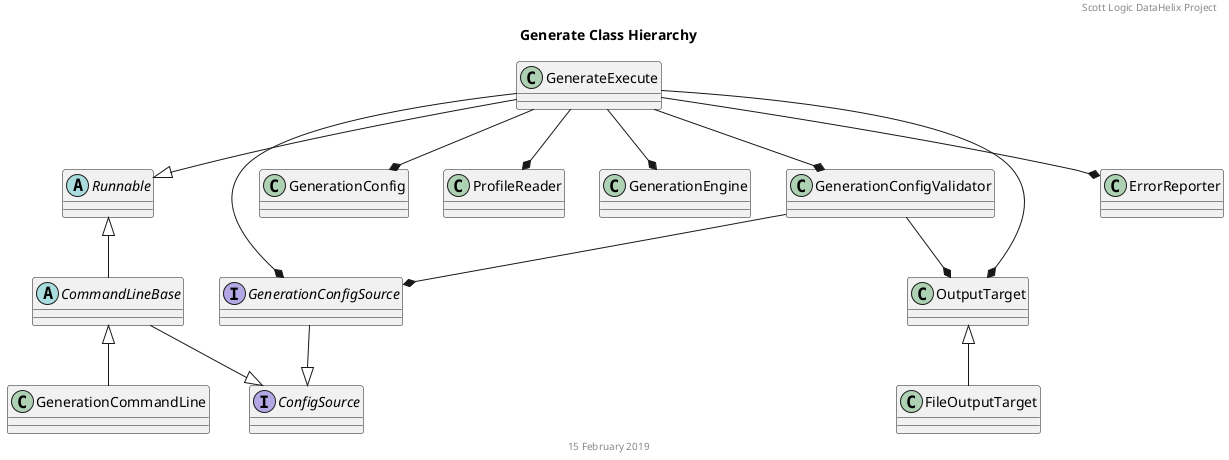 @startuml

header Scott Logic DataHelix Project
footer 15 February 2019
title Generate Class Hierarchy

abstract CommandLineBase
abstract Runnable
abstract CommandLineBase

interface ConfigSource
interface GenerationConfigSource

GenerationConfigSource --|> ConfigSource

CommandLineBase <|-- GenerationCommandLine

CommandLineBase --|> ConfigSource
Runnable <|-- CommandLineBase

GenerateExecute --|> Runnable
GenerateExecute --* GenerationConfig
GenerateExecute --* ProfileReader
GenerateExecute --* GenerationEngine
GenerateExecute --* GenerationConfigSource
GenerateExecute --* OutputTarget
GenerateExecute --* GenerationConfigValidator
GenerateExecute --* ErrorReporter

GenerationConfigValidator --* OutputTarget
GenerationConfigValidator --* GenerationConfigSource


OutputTarget <|-- FileOutputTarget

@enduml
